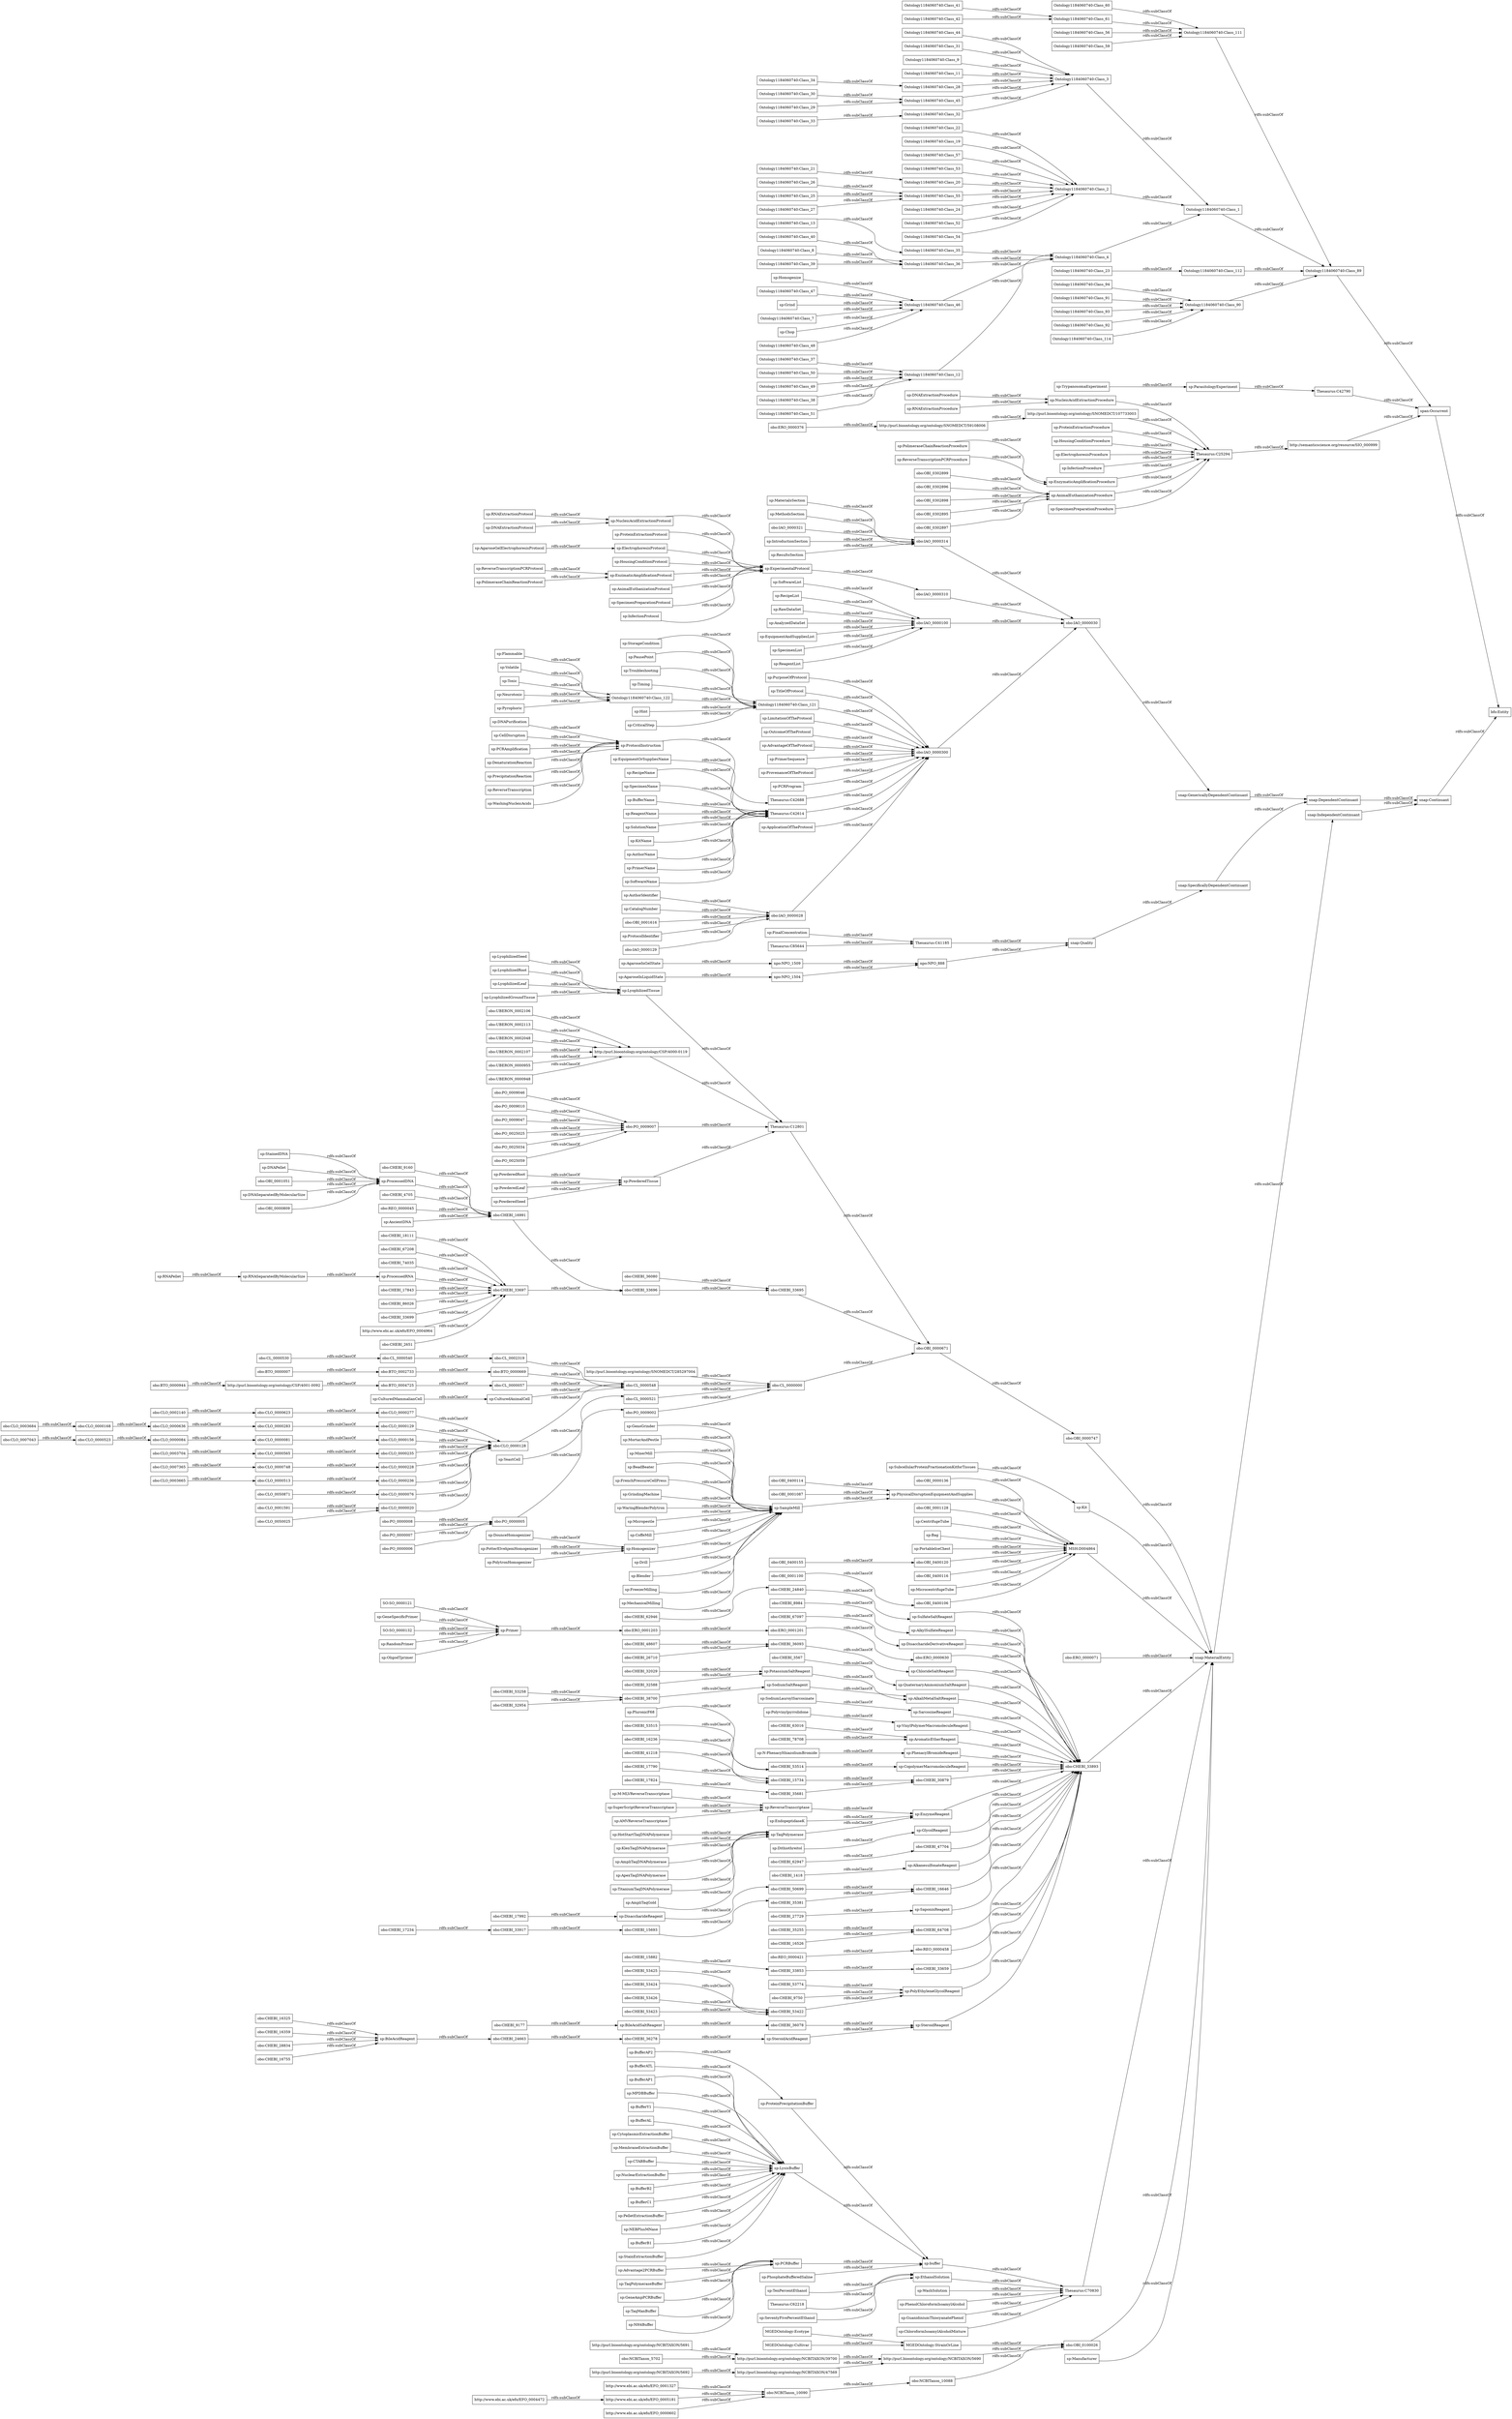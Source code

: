 digraph ar2dtool_diagram { 
rankdir=LR;
size="1000"
node [shape = rectangle, color="black"]; "sp:RecipeList" "obo:BTO_0000007" "Ontology1184060740:Class_30" "sp:PelletExtractionBuffer" "sp:TaqPolymerase" "obo:CHEBI_63016" "obo:CHEBI_32029" "Ontology1184060740:Class_19" "obo:CHEBI_15882" "obo:CHEBI_18111" "Ontology1184060740:Class_28" "sp:PrecipitationReaction" "Ontology1184060740:Class_40" "bfo:Entity" "npo:NPO_1504" "sp:NEBPlusMNase" "Ontology1184060740:Class_57" "sp:TaqPolymeraseBuffer" "sp:SubcellularProteinFractionationKitforTissues" "http://purl.bioontology.org/ontology/NCBITAXON/5692" "sp:MicrocentrifugeTube" "sp:EquipmentOrSuppliesName" "sp:ProteinExtractionProcedure" "obo:CHEBI_48607" "sp:HousingConditionProcedure" "sp:AuthorIdentifier" "sp:ApexTaqDNAPolymerase" "Ontology1184060740:Class_13" "sp:PluronicF68" "sp:GeneSpecificPrimer" "sp:PotassiumSaltReagent" "obo:BTO_0004725" "obo:UBERON_0002107" "Ontology1184060740:Class_8" "sp:AdvantageOfTheProtocol" "SO:SO_0000132" "sp:Polyvinylpyrrolidone" "Ontology1184060740:Class_27" "Thesaurus:C70830" "obo:CHEBI_53426" "sp:PrimerSequence" "sp:AlkylSulfateReagent" "obo:PO_0000008" "Ontology1184060740:Class_56" "sp:ProvenanceOfTheProtocol" "sp:PolimeraseChainReactionProtocol" "obo:CHEBI_16236" "sp:RNAExtractionProtocol" "sp:GeneAmpPCRBuffer" "sp:FreezerMilling" "obo:CHEBI_35255" "Ontology1184060740:Class_36" "sp:ProcessedDNA" "Ontology1184060740:Class_51" "obo:OBI_0302899" "sp:TaqManBuffer" "Ontology1184060740:Class_46" "sp:ProtocolInstruction" "obo:CHEBI_53423" "Ontology1184060740:Class_7" "sp:Troubleshooting" "sp:LysisBuffer" "obo:OBI_0001087" "sp:RawDataSet" "sp:AlkaliMetalSaltReagent" "obo:PO_0025059" "obo:PO_0009046" "obo:CHEBI_50699" "sp:TenPercentEthanol" "sp:TitaniumTaqDNAPolymerase" "sp:LyophilizedGroundTissue" "sp:YeastCell" "http://semanticscience.org/resource/SIO_000999" "obo:OBI_0000747" "sp:PCRProgram" "MGEDOntology:Cultivar" "sp:MechanicalMilling" "obo:OBI_0302896" "obo:ERO_0000376" "obo:CHEBI_16991" "obo:CL_0000521" "obo:CL_0002319" "obo:PO_0009002" "Ontology1184060740:Class_45" "obo:CHEBI_28834" "sp:BufferB1" "obo:OBI_0400155" "Thesaurus:C42688" "sp:CatalogNumber" "obo:CHEBI_33695" "sp:SarcosineReagent" "Thesaurus:C85644" "obo:CLO_0000168" "obo:CLO_0000084" "sp:AmpliTaqGold" "sp:PCRBuffer" "span:Occurrent" "npo:NPO_888" "Thesaurus:C62218" "obo:CL_0000000" "sp:VinylPolymerMacromoleculeReagent" "sp:ReverseTranscription" "sp:EthanolSolution" "sp:BileAcidSaltReagent" "obo:CHEBI_26710" "obo:CHEBI_53258" "obo:OBI_0400120" "Ontology1184060740:Class_59" "sp:DounceHomogenizer" "sp:M-MLVReverseTranscriptase" "sp:SampleMill" "obo:CLO_0000228" "sp:Volatile" "obo:OBI_0001051" "sp:PowderedSeed" "sp:SodiumLauroylSarcosinate" "sp:RandomPrimer" "obo:PO_0009010" "http://www.ebi.ac.uk/efo/EFO_0005181" "sp:SodiumSaltReagent" "sp:AromaticEtherReagent" "sp:GenoGrinder" "sp:ElectrophoresisProcedure" "Thesaurus:C42614" "Ontology1184060740:Class_94" "sp:PotterElvehjemHomogenizer" "obo:PO_0000005" "sp:RecipeName" "Ontology1184060740:Class_53" "obo:CHEBI_17992" "sp:Chop" "sp:PowderedRoot" "obo:OBI_0000136" "obo:ERO_0001203" "obo:CLO_0000236" "http://www.ebi.ac.uk/efo/EFO_0000602" "obo:CLO_0003704" "sp:AnalyzedDataSet" "snap:MaterialEntity" "obo:UBERON_0000955" "obo:IAO_0000300" "sp:MortarAndPestle" "sp:EquipmentAndSuppliesList" "obo:CHEBI_67208" "obo:CHEBI_67097" "Ontology1184060740:Class_48" "obo:CHEBI_4705" "obo:PO_0009007" "sp:Kit" "obo:CLO_0007365" "Ontology1184060740:Class_91" "obo:IAO_0000030" "sp:InfectionProcedure" "sp:PhenacylBromideReagent" "sp:HousingConditionProtocol" "obo:CLO_0000623" "obo:CLO_0002140" "Ontology1184060740:Class_1" "obo:OBI_0001616" "Ontology1184060740:Class_32" "sp:MixerMill" "sp:BileAcidReagent" "sp:StainExtractionBuffer" "obo:OBI_0400114" "sp:BeadBeater" "obo:BTO_0000669" "sp:BufferATL" "obo:CHEBI_16755" "sp:HotStartTaqDNAPolymerase" "Ontology1184060740:Class_42" "sp:BufferAP1" "sp:PolytronHomogenizer" "obo:CLO_0000081" "sp:MPDBBuffer" "sp:CopolymerMacromoleculeReagent" "obo:CLO_0000076" "sp:WashingNucleicAcids" "Ontology1184060740:Class_37" "obo:CLO_0000020" "sp:ParasitologyExperiment" "obo:CLO_0050871" "obo:CHEBI_30879" "sp:SuperScriptReverseTranscriptase" "obo:CHEBI_33697" "Ontology1184060740:Class_112" "sp:DisaccharideReagent" "sp:Timing" "sp:BufferY1" "obo:ERO_0001201" "sp:SpecimenName" "obo:CHEBI_17824" "obo:REO_0000045" "sp:EnzymeReagent" "obo:OBI_0400106" "sp:ReverseTranscriptase" "sp:ProtocolIdentifier" "obo:ERO_0000071" "sp:NH4Buffer" "obo:CHEBI_53515" "sp:EnzimaticAmplificationProtocol" "sp:BufferName" "sp:BufferAL" "obo:CLO_0000513" "Ontology1184060740:Class_12" "http://purl.bioontology.org/ontology/NCBITAXON/5691" "Ontology1184060740:Class_21" "sp:EndopeptidaseK" "obo:UBERON_0000948" "obo:CLO_0007043" "sp:FrenchPressureCellPress" "sp:GrindingMachine" "sp:PowderedTissue" "sp:IntroductionSection" "obo:CLO_0000523" "sp:Toxic" "sp:SpecimenList" "sp:Homogenize" "snap:Continuant" "obo:CLO_0000277" "obo:UBERON_0002106" "http://purl.bioontology.org/ontology/CSP/4001-0092" "sp:DNASeparatedByMolecularSize" "Ontology1184060740:Class_26" "sp:RNAPellet" "obo:CHEBI_27729" "sp:Neurotoxic" "obo:CHEBI_32954" "obo:PO_0000007" "MSH:D004864" "sp:GlycolReagent" "Ontology1184060740:Class_55" "Ontology1184060740:Class_4" "npo:NPO_1509" "Ontology1184060740:Class_35" "obo:NCBITaxon_5702" "sp:WashSolution" "obo:OBI_0302898" "obo:CHEBI_47704" "obo:CHEBI_36078" "sp:AlkanesulfonateReagent" "obo:CHEBI_74035" "sp:PhosphateBufferedSaline" "Ontology1184060740:Class_122" "http://www.ebi.ac.uk/efo/EFO_0001327" "Ontology1184060740:Class_61" "obo:CL_0000530" "sp:Pyrophoric" "obo:OBI_0000809" "sp:AgaroseInGelState" "obo:PO_0009047" "Ontology1184060740:Class_3" "sp:PhenolChloroformIsoamylAlcohol" "sp:CytoplasmicExtractionBuffer" "Ontology1184060740:Class_34" "sp:ProcessedRNA" "obo:CL_0000540" "sp:WaringBlenderPolytron" "obo:CLO_0001591" "sp:Hint" "obo:CHEBI_16646" "Ontology1184060740:Class_44" "http://www.ebi.ac.uk/efo/EFO_0004472" "obo:CHEBI_62947" "sp:ReagentName" "sp:ApplicationOfTheProtocol" "sp:MembraneExtractionBuffer" "sp:ReverseTranscriptionPCRProtocol" "obo:CHEBI_1418" "sp:SaponinReagent" "obo:CLO_0000129" "obo:CHEBI_33853" "sp:EnzymaticAmplificationProcedure" "Ontology1184060740:Class_24" "sp:ResultsSection" "obo:CHEBI_8984" "obo:CHEBI_9177" "sp:AnimalEuthanizationProtocol" "sp:SpecimenPreparationProtocol" "sp:N-PhenacylthiazoliumBromide" "sp:Micropestle" "sp:ReagentList" "obo:CHEBI_32588" "sp:MaterialsSection" "obo:IAO_0000100" "obo:CHEBI_64708" "snap:Quality" "obo:IAO_0000028" "http://purl.bioontology.org/ontology/SNOMEDCT/107733003" "Ontology1184060740:Class_50" "sp:DNAExtractionProcedure" "sp:ProteinPrecipitationBuffer" "obo:UBERON_0002113" "obo:OBI_0001128" "http://purl.bioontology.org/ontology/NCBITAXON/47569" "sp:CriticalStep" "Ontology1184060740:Class_23" "obo:CHEBI_53422" "sp:StainedDNA" "sp:CTABBuffer" "obo:IAO_0000129" "sp:PurposeOfProtocol" "obo:CHEBI_36278" "obo:CHEBI_41218" "sp:LyophilizedTissue" "Ontology1184060740:Class_52" "sp:BufferAP2" "sp:StorageCondition" "obo:REO_0000458" "obo:CHEBI_33659" "obo:REO_0000421" "sp:Dithiothreitol" "sp:SpecimenPreparationProcedure" "obo:CLO_0003684" "Ontology1184060740:Class_93" "sp:GuanidiniumThiocyanatePhenol" "obo:OBI_0302895" "obo:OBI_0001100" "obo:CHEBI_17790" "sp:CoffeMill" "sp:Homogenizer" "sp:SoftwareList" "obo:CLO_0000748" "obo:CHEBI_36080" "sp:PhysicalDisruptionEquipmentAndSupplies" "sp:RNASeparatedByMolecularSize" "sp:ExperimentalProtocol" "obo:CHEBI_17234" "sp:KlenTaqDNAPolymerase" "sp:AMVReverseTranscriptase" "Ontology1184060740:Class_49" "sp:AnimalEuthanizationProcedure" "obo:CHEBI_17843" "http://purl.bioontology.org/ontology/CSP/4000-0119" "Ontology1184060740:Class_92" "sp:AgaroseInLiquidState" "Ontology1184060740:Class_29" "sp:NuclearExtractionBuffer" "Ontology1184060740:Class_41" "sp:CentrifugeTube" "sp:PolyEthyleneGlycolReagent" "obo:CHEBI_24840" "Ontology1184060740:Class_114" "Ontology1184060740:Class_31" "obo:CLO_0000636" "sp:InfectionProtocol" "sp:RNAExtractionProcedure" "sp:PowderedLeaf" "obo:PO_0025025" "sp:NucleicAcidExtractionProtocol" "sp:AmpliTaqDNAPolymerase" "obo:NCBITaxon_10088" "obo:IAO_0000314" "obo:PO_0025034" "sp:SteroidAcidReagent" "sp:Bag" "sp:PortableIceChest" "sp:TrypanosomaExperiment" "obo:CHEBI_53425" "Ontology1184060740:Class_9" "sp:SolutionName" "obo:CHEBI_33696" "obo:CHEBI_33893" "sp:ChloroformIsoamylAlcoholMixture" "obo:CHEBI_36093" "obo:CL_0000057" "obo:UBERON_0002048" "obo:BTO_0002733" "sp:OligodTprimer" "sp:Flammable" "Ontology1184060740:Class_11" "obo:CHEBI_86026" "Ontology1184060740:Class_20" "Ontology1184060740:Class_47" "Thesaurus:C41185" "Ontology1184060740:Class_90" "obo:CHEBI_53424" "sp:MethodsSection" "sp:CulturedAnimalCell" "obo:CHEBI_38700" "sp:DNAExtractionProtocol" "MGEDOntology:StrainOrLine" "http://purl.bioontology.org/ontology/NCBITAXON/39700" "obo:CHEBI_16526" "sp:KitName" "sp:DNAPurification" "sp:buffer" "obo:CLO_0000565" "sp:CulturedMammalianCell" "sp:TitleOfProtocol" "sp:Grind" "obo:OBI_0302897" "obo:CHEBI_33699" "http://purl.bioontology.org/ontology/SNOMEDCT/285297004" "sp:BufferB2" "sp:LyophilizedSeed" "sp:BufferC1" "obo:CHEBI_16325" "sp:Drill" "obo:CHEBI_15734" "Ontology1184060740:Class_111" "sp:DNAPellet" "sp:AgaroseGelElectrophoresisProtocol" "snap:SpecificallyDependentContinuant" "Ontology1184060740:Class_121" "Ontology1184060740:Class_60" "sp:CellDisruption" "sp:LyophilizedRoot" "obo:CHEBI_53514" "sp:AncientDNA" "obo:CHEBI_53774" "obo:IAO_0000321" "http://purl.bioontology.org/ontology/NCBITAXON/5690" "Ontology1184060740:Class_2" "Ontology1184060740:Class_89" "obo:CHEBI_35681" "Ontology1184060740:Class_33" "snap:GenericallyDependentContinuant" "sp:SteroidReagent" "sp:Manufacturer" "Thesaurus:C25294" "sp:SulfateSaltReagent" "sp:DisaccharideDerivativeReagent" "sp:FinalConcentration" "obo:CHEBI_62946" "obo:CLO_0003665" "obo:CLO_0000156" "obo:CHEBI_35381" "obo:CHEBI_33917" "sp:NucleicAcidExtractionProcedure" "Ontology1184060740:Class_25" "obo:OBI_0100026" "obo:PO_0000006" "obo:CLO_0000283" "Ontology1184060740:Class_54" "obo:CL_0000548" "obo:OBI_0000671" "obo:CHEBI_78708" "obo:CLO_0000235" "sp:PausePoint" "http://purl.bioontology.org/ontology/SNOMEDCT/59108006" "obo:OBI_0400116" "obo:CHEBI_24663" "obo:CHEBI_3567" "http://www.ebi.ac.uk/efo/EFO_0004964" "Thesaurus:C12801" "sp:LimitationOfTheProtocol" "obo:IAO_0000310" "sp:LyophilizedLeaf" "obo:ERO_0000630" "Ontology1184060740:Class_22" "obo:CHEBI_9160" "sp:ChlorideSaltReagent" "obo:CHEBI_15693" "obo:CHEBI_2651" "Ontology1184060740:Class_39" "obo:CHEBI_9750" "sp:AuthorName" "sp:OutcomeOfTheProtocol" "MGEDOntology:Ecotype" "sp:ReverseTranscriptionPCRProcedure" "sp:ProteinExtractionProtocol" "sp:QuaternaryAmmoniumSaltReagent" "sp:PrimerName" "obo:CHEBI_16359" "sp:PCRAmplification" "sp:SoftwareName" "sp:Primer" "sp:Advantage2PCRBuffer" "sp:SeventyFivePercentEthanol" "snap:IndependentContinuant" "Thesaurus:C42790" "obo:NCBITaxon_10090" "obo:BTO_0000944" "obo:CLO_0000128" "snap:DependentContinuant" "sp:ElectrophoresisProtocol" "sp:PolimeraseChainReactionProcedure" "sp:DenaturationReaction" "sp:Blender" "Ontology1184060740:Class_38" "SO:SO_0000121" "obo:CLO_0050025" ; /*classes style*/
	"sp:DNAExtractionProtocol" -> "sp:NucleicAcidExtractionProtocol" [ label = "rdfs:subClassOf" ];
	"Ontology1184060740:Class_52" -> "Ontology1184060740:Class_2" [ label = "rdfs:subClassOf" ];
	"sp:AlkaliMetalSaltReagent" -> "obo:CHEBI_33893" [ label = "rdfs:subClassOf" ];
	"sp:TitaniumTaqDNAPolymerase" -> "sp:TaqPolymerase" [ label = "rdfs:subClassOf" ];
	"obo:NCBITaxon_10088" -> "obo:OBI_0100026" [ label = "rdfs:subClassOf" ];
	"obo:OBI_0302895" -> "sp:AnimalEuthanizationProcedure" [ label = "rdfs:subClassOf" ];
	"sp:AMVReverseTranscriptase" -> "sp:ReverseTranscriptase" [ label = "rdfs:subClassOf" ];
	"Ontology1184060740:Class_22" -> "Ontology1184060740:Class_2" [ label = "rdfs:subClassOf" ];
	"sp:FinalConcentration" -> "Thesaurus:C41185" [ label = "rdfs:subClassOf" ];
	"Ontology1184060740:Class_94" -> "Ontology1184060740:Class_90" [ label = "rdfs:subClassOf" ];
	"obo:CHEBI_53258" -> "obo:CHEBI_38700" [ label = "rdfs:subClassOf" ];
	"sp:KitName" -> "Thesaurus:C42614" [ label = "rdfs:subClassOf" ];
	"Ontology1184060740:Class_34" -> "Ontology1184060740:Class_28" [ label = "rdfs:subClassOf" ];
	"span:Occurrent" -> "bfo:Entity" [ label = "rdfs:subClassOf" ];
	"sp:TaqPolymeraseBuffer" -> "sp:PCRBuffer" [ label = "rdfs:subClassOf" ];
	"obo:PO_0025034" -> "obo:PO_0009007" [ label = "rdfs:subClassOf" ];
	"sp:LysisBuffer" -> "sp:buffer" [ label = "rdfs:subClassOf" ];
	"obo:CHEBI_27729" -> "sp:SaponinReagent" [ label = "rdfs:subClassOf" ];
	"obo:PO_0000007" -> "obo:PO_0000005" [ label = "rdfs:subClassOf" ];
	"sp:BufferB2" -> "sp:LysisBuffer" [ label = "rdfs:subClassOf" ];
	"sp:BeadBeater" -> "sp:SampleMill" [ label = "rdfs:subClassOf" ];
	"sp:PolytronHomogenizer" -> "sp:Homogenizer" [ label = "rdfs:subClassOf" ];
	"sp:AdvantageOfTheProtocol" -> "obo:IAO_0000300" [ label = "rdfs:subClassOf" ];
	"sp:Flammable" -> "Ontology1184060740:Class_122" [ label = "rdfs:subClassOf" ];
	"sp:MicrocentrifugeTube" -> "MSH:D004864" [ label = "rdfs:subClassOf" ];
	"obo:CHEBI_48607" -> "obo:CHEBI_36093" [ label = "rdfs:subClassOf" ];
	"sp:AuthorName" -> "Thesaurus:C42614" [ label = "rdfs:subClassOf" ];
	"obo:CHEBI_16359" -> "sp:BileAcidReagent" [ label = "rdfs:subClassOf" ];
	"obo:PO_0009047" -> "obo:PO_0009007" [ label = "rdfs:subClassOf" ];
	"obo:CHEBI_17234" -> "obo:CHEBI_33917" [ label = "rdfs:subClassOf" ];
	"Ontology1184060740:Class_46" -> "Ontology1184060740:Class_4" [ label = "rdfs:subClassOf" ];
	"sp:TrypanosomaExperiment" -> "sp:ParasitologyExperiment" [ label = "rdfs:subClassOf" ];
	"sp:RNAExtractionProcedure" -> "sp:NucleicAcidExtractionProcedure" [ label = "rdfs:subClassOf" ];
	"SO:SO_0000132" -> "sp:Primer" [ label = "rdfs:subClassOf" ];
	"obo:IAO_0000300" -> "obo:IAO_0000030" [ label = "rdfs:subClassOf" ];
	"sp:KlenTaqDNAPolymerase" -> "sp:TaqPolymerase" [ label = "rdfs:subClassOf" ];
	"sp:Micropestle" -> "sp:SampleMill" [ label = "rdfs:subClassOf" ];
	"sp:MortarAndPestle" -> "sp:SampleMill" [ label = "rdfs:subClassOf" ];
	"obo:CHEBI_33697" -> "obo:CHEBI_33696" [ label = "rdfs:subClassOf" ];
	"obo:CHEBI_53422" -> "sp:PolyEthyleneGlycolReagent" [ label = "rdfs:subClassOf" ];
	"obo:BTO_0002733" -> "obo:BTO_0000669" [ label = "rdfs:subClassOf" ];
	"sp:DNAPellet" -> "sp:ProcessedDNA" [ label = "rdfs:subClassOf" ];
	"Thesaurus:C25294" -> "http://semanticscience.org/resource/SIO_000999" [ label = "rdfs:subClassOf" ];
	"sp:TitleOfProtocol" -> "obo:IAO_0000300" [ label = "rdfs:subClassOf" ];
	"Thesaurus:C42614" -> "obo:IAO_0000300" [ label = "rdfs:subClassOf" ];
	"sp:RawDataSet" -> "obo:IAO_0000100" [ label = "rdfs:subClassOf" ];
	"obo:REO_0000045" -> "obo:CHEBI_16991" [ label = "rdfs:subClassOf" ];
	"obo:CL_0000548" -> "obo:CL_0000000" [ label = "rdfs:subClassOf" ];
	"sp:EnzymeReagent" -> "obo:CHEBI_33893" [ label = "rdfs:subClassOf" ];
	"Ontology1184060740:Class_28" -> "Ontology1184060740:Class_3" [ label = "rdfs:subClassOf" ];
	"obo:OBI_0000136" -> "MSH:D004864" [ label = "rdfs:subClassOf" ];
	"obo:CL_0000000" -> "obo:OBI_0000671" [ label = "rdfs:subClassOf" ];
	"sp:ReverseTranscriptionPCRProcedure" -> "sp:EnzymaticAmplificationProcedure" [ label = "rdfs:subClassOf" ];
	"obo:CLO_0000228" -> "obo:CLO_0000128" [ label = "rdfs:subClassOf" ];
	"sp:SodiumLauroylSarcosinate" -> "sp:SarcosineReagent" [ label = "rdfs:subClassOf" ];
	"http://purl.bioontology.org/ontology/NCBITAXON/5690" -> "obo:OBI_0100026" [ label = "rdfs:subClassOf" ];
	"sp:BileAcidSaltReagent" -> "obo:CHEBI_36078" [ label = "rdfs:subClassOf" ];
	"sp:AlkylSulfateReagent" -> "obo:CHEBI_33893" [ label = "rdfs:subClassOf" ];
	"sp:Bag" -> "MSH:D004864" [ label = "rdfs:subClassOf" ];
	"obo:NCBITaxon_5702" -> "http://purl.bioontology.org/ontology/NCBITAXON/39700" [ label = "rdfs:subClassOf" ];
	"sp:PowderedSeed" -> "sp:PowderedTissue" [ label = "rdfs:subClassOf" ];
	"sp:BufferY1" -> "sp:LysisBuffer" [ label = "rdfs:subClassOf" ];
	"sp:AromaticEtherReagent" -> "obo:CHEBI_33893" [ label = "rdfs:subClassOf" ];
	"sp:BufferAL" -> "sp:LysisBuffer" [ label = "rdfs:subClassOf" ];
	"obo:CHEBI_78708" -> "sp:AromaticEtherReagent" [ label = "rdfs:subClassOf" ];
	"sp:ProtocolInstruction" -> "Thesaurus:C42688" [ label = "rdfs:subClassOf" ];
	"obo:IAO_0000028" -> "obo:IAO_0000300" [ label = "rdfs:subClassOf" ];
	"sp:ResultsSection" -> "obo:IAO_0000314" [ label = "rdfs:subClassOf" ];
	"sp:OutcomeOfTheProtocol" -> "obo:IAO_0000300" [ label = "rdfs:subClassOf" ];
	"sp:Hint" -> "Ontology1184060740:Class_121" [ label = "rdfs:subClassOf" ];
	"sp:StainExtractionBuffer" -> "sp:LysisBuffer" [ label = "rdfs:subClassOf" ];
	"http://purl.bioontology.org/ontology/CSP/4001-0092" -> "obo:BTO_0004725" [ label = "rdfs:subClassOf" ];
	"Ontology1184060740:Class_41" -> "Ontology1184060740:Class_61" [ label = "rdfs:subClassOf" ];
	"obo:CHEBI_2651" -> "obo:CHEBI_33697" [ label = "rdfs:subClassOf" ];
	"snap:SpecificallyDependentContinuant" -> "snap:DependentContinuant" [ label = "rdfs:subClassOf" ];
	"sp:ExperimentalProtocol" -> "obo:IAO_0000310" [ label = "rdfs:subClassOf" ];
	"obo:CHEBI_3567" -> "sp:QuaternaryAmmoniumSaltReagent" [ label = "rdfs:subClassOf" ];
	"sp:TenPercentEthanol" -> "sp:EthanolSolution" [ label = "rdfs:subClassOf" ];
	"obo:CLO_0000156" -> "obo:CLO_0000128" [ label = "rdfs:subClassOf" ];
	"Ontology1184060740:Class_11" -> "Ontology1184060740:Class_3" [ label = "rdfs:subClassOf" ];
	"sp:InfectionProcedure" -> "Thesaurus:C25294" [ label = "rdfs:subClassOf" ];
	"sp:SpecimenList" -> "obo:IAO_0000100" [ label = "rdfs:subClassOf" ];
	"sp:EquipmentAndSuppliesList" -> "obo:IAO_0000100" [ label = "rdfs:subClassOf" ];
	"sp:GrindingMachine" -> "sp:SampleMill" [ label = "rdfs:subClassOf" ];
	"obo:BTO_0000007" -> "obo:BTO_0002733" [ label = "rdfs:subClassOf" ];
	"obo:CLO_0000283" -> "obo:CLO_0000129" [ label = "rdfs:subClassOf" ];
	"Ontology1184060740:Class_53" -> "Ontology1184060740:Class_2" [ label = "rdfs:subClassOf" ];
	"obo:CHEBI_28834" -> "sp:BileAcidReagent" [ label = "rdfs:subClassOf" ];
	"obo:CLO_0000168" -> "obo:CLO_0000636" [ label = "rdfs:subClassOf" ];
	"obo:CHEBI_17790" -> "obo:CHEBI_15734" [ label = "rdfs:subClassOf" ];
	"obo:OBI_0302896" -> "sp:AnimalEuthanizationProcedure" [ label = "rdfs:subClassOf" ];
	"Ontology1184060740:Class_23" -> "Ontology1184060740:Class_112" [ label = "rdfs:subClassOf" ];
	"obo:CHEBI_36078" -> "sp:SteroidReagent" [ label = "rdfs:subClassOf" ];
	"http://www.ebi.ac.uk/efo/EFO_0005181" -> "obo:NCBITaxon_10090" [ label = "rdfs:subClassOf" ];
	"http://www.ebi.ac.uk/efo/EFO_0004964" -> "obo:CHEBI_33697" [ label = "rdfs:subClassOf" ];
	"Ontology1184060740:Class_1" -> "Ontology1184060740:Class_89" [ label = "rdfs:subClassOf" ];
	"obo:ERO_0001201" -> "obo:ERO_0000630" [ label = "rdfs:subClassOf" ];
	"obo:NCBITaxon_10090" -> "obo:NCBITaxon_10088" [ label = "rdfs:subClassOf" ];
	"obo:CHEBI_35681" -> "obo:CHEBI_30879" [ label = "rdfs:subClassOf" ];
	"sp:EnzymaticAmplificationProcedure" -> "Thesaurus:C25294" [ label = "rdfs:subClassOf" ];
	"obo:CLO_0000084" -> "obo:CLO_0000081" [ label = "rdfs:subClassOf" ];
	"sp:Advantage2PCRBuffer" -> "sp:PCRBuffer" [ label = "rdfs:subClassOf" ];
	"snap:DependentContinuant" -> "snap:Continuant" [ label = "rdfs:subClassOf" ];
	"obo:CHEBI_32588" -> "sp:PotassiumSaltReagent" [ label = "rdfs:subClassOf" ];
	"http://purl.bioontology.org/ontology/NCBITAXON/39700" -> "http://purl.bioontology.org/ontology/NCBITAXON/5690" [ label = "rdfs:subClassOf" ];
	"sp:RandomPrimer" -> "sp:Primer" [ label = "rdfs:subClassOf" ];
	"obo:CLO_0003665" -> "obo:CLO_0000513" [ label = "rdfs:subClassOf" ];
	"Ontology1184060740:Class_35" -> "Ontology1184060740:Class_4" [ label = "rdfs:subClassOf" ];
	"SO:SO_0000121" -> "sp:Primer" [ label = "rdfs:subClassOf" ];
	"sp:SubcellularProteinFractionationKitforTissues" -> "sp:Kit" [ label = "rdfs:subClassOf" ];
	"obo:CLO_0000235" -> "obo:CLO_0000128" [ label = "rdfs:subClassOf" ];
	"obo:PO_0000008" -> "obo:PO_0000005" [ label = "rdfs:subClassOf" ];
	"Thesaurus:C41185" -> "snap:Quality" [ label = "rdfs:subClassOf" ];
	"MGEDOntology:Ecotype" -> "MGEDOntology:StrainOrLine" [ label = "rdfs:subClassOf" ];
	"sp:M-MLVReverseTranscriptase" -> "sp:ReverseTranscriptase" [ label = "rdfs:subClassOf" ];
	"npo:NPO_888" -> "snap:Quality" [ label = "rdfs:subClassOf" ];
	"obo:CLO_0000277" -> "obo:CLO_0000128" [ label = "rdfs:subClassOf" ];
	"Thesaurus:C42790" -> "span:Occurrent" [ label = "rdfs:subClassOf" ];
	"Ontology1184060740:Class_47" -> "Ontology1184060740:Class_46" [ label = "rdfs:subClassOf" ];
	"sp:AgaroseGelElectrophoresisProtocol" -> "sp:ElectrophoresisProtocol" [ label = "rdfs:subClassOf" ];
	"sp:GeneAmpPCRBuffer" -> "sp:PCRBuffer" [ label = "rdfs:subClassOf" ];
	"obo:CLO_0000513" -> "obo:CLO_0000236" [ label = "rdfs:subClassOf" ];
	"obo:UBERON_0000948" -> "http://purl.bioontology.org/ontology/CSP/4000-0119" [ label = "rdfs:subClassOf" ];
	"obo:CHEBI_64708" -> "obo:CHEBI_33893" [ label = "rdfs:subClassOf" ];
	"sp:PolimeraseChainReactionProtocol" -> "sp:EnzimaticAmplificationProtocol" [ label = "rdfs:subClassOf" ];
	"sp:SarcosineReagent" -> "obo:CHEBI_33893" [ label = "rdfs:subClassOf" ];
	"sp:SoftwareName" -> "Thesaurus:C42614" [ label = "rdfs:subClassOf" ];
	"sp:VinylPolymerMacromoleculeReagent" -> "obo:CHEBI_33893" [ label = "rdfs:subClassOf" ];
	"obo:CLO_0001591" -> "obo:CLO_0000020" [ label = "rdfs:subClassOf" ];
	"sp:CytoplasmicExtractionBuffer" -> "sp:LysisBuffer" [ label = "rdfs:subClassOf" ];
	"obo:CHEBI_47704" -> "obo:CHEBI_33893" [ label = "rdfs:subClassOf" ];
	"Ontology1184060740:Class_89" -> "span:Occurrent" [ label = "rdfs:subClassOf" ];
	"obo:CHEBI_9750" -> "sp:PolyEthyleneGlycolReagent" [ label = "rdfs:subClassOf" ];
	"sp:Toxic" -> "Ontology1184060740:Class_122" [ label = "rdfs:subClassOf" ];
	"obo:CHEBI_53423" -> "obo:CHEBI_53422" [ label = "rdfs:subClassOf" ];
	"obo:UBERON_0002106" -> "http://purl.bioontology.org/ontology/CSP/4000-0119" [ label = "rdfs:subClassOf" ];
	"sp:SeventyFivePercentEthanol" -> "sp:EthanolSolution" [ label = "rdfs:subClassOf" ];
	"Ontology1184060740:Class_59" -> "Ontology1184060740:Class_111" [ label = "rdfs:subClassOf" ];
	"sp:Drill" -> "sp:SampleMill" [ label = "rdfs:subClassOf" ];
	"Ontology1184060740:Class_114" -> "Ontology1184060740:Class_90" [ label = "rdfs:subClassOf" ];
	"sp:NEBPlusMNase" -> "sp:LysisBuffer" [ label = "rdfs:subClassOf" ];
	"obo:CLO_0002140" -> "obo:CLO_0000623" [ label = "rdfs:subClassOf" ];
	"sp:QuaternaryAmmoniumSaltReagent" -> "obo:CHEBI_33893" [ label = "rdfs:subClassOf" ];
	"obo:PO_0025059" -> "obo:PO_0009007" [ label = "rdfs:subClassOf" ];
	"obo:CHEBI_74035" -> "obo:CHEBI_33697" [ label = "rdfs:subClassOf" ];
	"obo:OBI_0400116" -> "MSH:D004864" [ label = "rdfs:subClassOf" ];
	"Ontology1184060740:Class_29" -> "Ontology1184060740:Class_45" [ label = "rdfs:subClassOf" ];
	"http://semanticscience.org/resource/SIO_000999" -> "span:Occurrent" [ label = "rdfs:subClassOf" ];
	"Ontology1184060740:Class_90" -> "Ontology1184060740:Class_89" [ label = "rdfs:subClassOf" ];
	"sp:TaqPolymerase" -> "sp:EnzymeReagent" [ label = "rdfs:subClassOf" ];
	"http://purl.bioontology.org/ontology/NCBITAXON/5691" -> "http://purl.bioontology.org/ontology/NCBITAXON/39700" [ label = "rdfs:subClassOf" ];
	"Ontology1184060740:Class_7" -> "Ontology1184060740:Class_46" [ label = "rdfs:subClassOf" ];
	"obo:CHEBI_86026" -> "obo:CHEBI_33697" [ label = "rdfs:subClassOf" ];
	"sp:PhosphateBufferedSaline" -> "sp:buffer" [ label = "rdfs:subClassOf" ];
	"sp:MPDBBuffer" -> "sp:LysisBuffer" [ label = "rdfs:subClassOf" ];
	"Ontology1184060740:Class_60" -> "Ontology1184060740:Class_111" [ label = "rdfs:subClassOf" ];
	"sp:DNASeparatedByMolecularSize" -> "sp:ProcessedDNA" [ label = "rdfs:subClassOf" ];
	"obo:CHEBI_15734" -> "obo:CHEBI_30879" [ label = "rdfs:subClassOf" ];
	"sp:YeastCell" -> "obo:CL_0000521" [ label = "rdfs:subClassOf" ];
	"Ontology1184060740:Class_30" -> "Ontology1184060740:Class_45" [ label = "rdfs:subClassOf" ];
	"sp:BufferAP1" -> "sp:LysisBuffer" [ label = "rdfs:subClassOf" ];
	"sp:EndopeptidaseK" -> "sp:EnzymeReagent" [ label = "rdfs:subClassOf" ];
	"sp:StainedDNA" -> "sp:ProcessedDNA" [ label = "rdfs:subClassOf" ];
	"sp:ElectrophoresisProcedure" -> "Thesaurus:C25294" [ label = "rdfs:subClassOf" ];
	"obo:CHEBI_8984" -> "sp:AlkylSulfateReagent" [ label = "rdfs:subClassOf" ];
	"sp:PausePoint" -> "Ontology1184060740:Class_121" [ label = "rdfs:subClassOf" ];
	"sp:DisaccharideDerivativeReagent" -> "obo:CHEBI_33893" [ label = "rdfs:subClassOf" ];
	"Ontology1184060740:Class_42" -> "Ontology1184060740:Class_61" [ label = "rdfs:subClassOf" ];
	"obo:REO_0000421" -> "obo:REO_0000458" [ label = "rdfs:subClassOf" ];
	"obo:CHEBI_16325" -> "sp:BileAcidReagent" [ label = "rdfs:subClassOf" ];
	"sp:ApexTaqDNAPolymerase" -> "sp:TaqPolymerase" [ label = "rdfs:subClassOf" ];
	"obo:IAO_0000030" -> "snap:GenericallyDependentContinuant" [ label = "rdfs:subClassOf" ];
	"Ontology1184060740:Class_12" -> "Ontology1184060740:Class_4" [ label = "rdfs:subClassOf" ];
	"obo:CHEBI_36278" -> "sp:SteroidAcidReagent" [ label = "rdfs:subClassOf" ];
	"sp:CentrifugeTube" -> "MSH:D004864" [ label = "rdfs:subClassOf" ];
	"sp:PhenacylBromideReagent" -> "obo:CHEBI_33893" [ label = "rdfs:subClassOf" ];
	"obo:CLO_0007043" -> "obo:CLO_0000523" [ label = "rdfs:subClassOf" ];
	"sp:SteroidAcidReagent" -> "sp:SteroidReagent" [ label = "rdfs:subClassOf" ];
	"sp:PolimeraseChainReactionProcedure" -> "sp:EnzymaticAmplificationProcedure" [ label = "rdfs:subClassOf" ];
	"sp:LyophilizedTissue" -> "Thesaurus:C12801" [ label = "rdfs:subClassOf" ];
	"sp:SpecimenPreparationProtocol" -> "sp:ExperimentalProtocol" [ label = "rdfs:subClassOf" ];
	"obo:CLO_0003684" -> "obo:CLO_0000168" [ label = "rdfs:subClassOf" ];
	"sp:DounceHomogenizer" -> "sp:Homogenizer" [ label = "rdfs:subClassOf" ];
	"Ontology1184060740:Class_54" -> "Ontology1184060740:Class_2" [ label = "rdfs:subClassOf" ];
	"obo:CHEBI_53514" -> "sp:CopolymerMacromoleculeReagent" [ label = "rdfs:subClassOf" ];
	"MSH:D004864" -> "snap:MaterialEntity" [ label = "rdfs:subClassOf" ];
	"sp:PowderedRoot" -> "sp:PowderedTissue" [ label = "rdfs:subClassOf" ];
	"obo:UBERON_0000955" -> "http://purl.bioontology.org/ontology/CSP/4000-0119" [ label = "rdfs:subClassOf" ];
	"obo:OBI_0302897" -> "sp:AnimalEuthanizationProcedure" [ label = "rdfs:subClassOf" ];
	"Ontology1184060740:Class_24" -> "Ontology1184060740:Class_2" [ label = "rdfs:subClassOf" ];
	"Ontology1184060740:Class_2" -> "Ontology1184060740:Class_1" [ label = "rdfs:subClassOf" ];
	"sp:RNAPellet" -> "sp:RNASeparatedByMolecularSize" [ label = "rdfs:subClassOf" ];
	"obo:UBERON_0002113" -> "http://purl.bioontology.org/ontology/CSP/4000-0119" [ label = "rdfs:subClassOf" ];
	"obo:CHEBI_36080" -> "obo:CHEBI_33695" [ label = "rdfs:subClassOf" ];
	"sp:HotStartTaqDNAPolymerase" -> "sp:TaqPolymerase" [ label = "rdfs:subClassOf" ];
	"obo:OBI_0000747" -> "snap:MaterialEntity" [ label = "rdfs:subClassOf" ];
	"Ontology1184060740:Class_36" -> "Ontology1184060740:Class_4" [ label = "rdfs:subClassOf" ];
	"sp:GeneSpecificPrimer" -> "sp:Primer" [ label = "rdfs:subClassOf" ];
	"Ontology1184060740:Class_121" -> "obo:IAO_0000300" [ label = "rdfs:subClassOf" ];
	"obo:CLO_0000236" -> "obo:CLO_0000128" [ label = "rdfs:subClassOf" ];
	"sp:RecipeList" -> "obo:IAO_0000100" [ label = "rdfs:subClassOf" ];
	"obo:PO_0009007" -> "Thesaurus:C12801" [ label = "rdfs:subClassOf" ];
	"sp:LyophilizedLeaf" -> "sp:LyophilizedTissue" [ label = "rdfs:subClassOf" ];
	"sp:EthanolSolution" -> "Thesaurus:C70830" [ label = "rdfs:subClassOf" ];
	"sp:Chop" -> "Ontology1184060740:Class_46" [ label = "rdfs:subClassOf" ];
	"sp:NucleicAcidExtractionProcedure" -> "Thesaurus:C25294" [ label = "rdfs:subClassOf" ];
	"sp:Troubleshooting" -> "Ontology1184060740:Class_121" [ label = "rdfs:subClassOf" ];
	"sp:Blender" -> "sp:SampleMill" [ label = "rdfs:subClassOf" ];
	"sp:ProcessedDNA" -> "obo:CHEBI_16991" [ label = "rdfs:subClassOf" ];
	"sp:LyophilizedSeed" -> "sp:LyophilizedTissue" [ label = "rdfs:subClassOf" ];
	"obo:CHEBI_9177" -> "sp:BileAcidSaltReagent" [ label = "rdfs:subClassOf" ];
	"sp:PolyEthyleneGlycolReagent" -> "obo:CHEBI_33893" [ label = "rdfs:subClassOf" ];
	"obo:BTO_0004725" -> "obo:CL_0000057" [ label = "rdfs:subClassOf" ];
	"Ontology1184060740:Class_48" -> "Ontology1184060740:Class_46" [ label = "rdfs:subClassOf" ];
	"obo:CHEBI_18111" -> "obo:CHEBI_33697" [ label = "rdfs:subClassOf" ];
	"sp:GenoGrinder" -> "sp:SampleMill" [ label = "rdfs:subClassOf" ];
	"sp:AgaroseInLiquidState" -> "npo:NPO_1504" [ label = "rdfs:subClassOf" ];
	"sp:NucleicAcidExtractionProtocol" -> "sp:ExperimentalProtocol" [ label = "rdfs:subClassOf" ];
	"sp:AgaroseInGelState" -> "npo:NPO_1509" [ label = "rdfs:subClassOf" ];
	"sp:N-PhenacylthiazoliumBromide" -> "sp:PhenacylBromideReagent" [ label = "rdfs:subClassOf" ];
	"sp:PhysicalDisruptionEquipmentAndSupplies" -> "MSH:D004864" [ label = "rdfs:subClassOf" ];
	"sp:Polyvinylpyrrolidone" -> "sp:VinylPolymerMacromoleculeReagent" [ label = "rdfs:subClassOf" ];
	"obo:CLO_0050025" -> "obo:CLO_0000020" [ label = "rdfs:subClassOf" ];
	"obo:CHEBI_33699" -> "obo:CHEBI_33697" [ label = "rdfs:subClassOf" ];
	"obo:BTO_0000944" -> "http://purl.bioontology.org/ontology/CSP/4001-0092" [ label = "rdfs:subClassOf" ];
	"obo:CHEBI_53424" -> "obo:CHEBI_53422" [ label = "rdfs:subClassOf" ];
	"obo:UBERON_0002107" -> "http://purl.bioontology.org/ontology/CSP/4000-0119" [ label = "rdfs:subClassOf" ];
	"sp:ProvenanceOfTheProtocol" -> "obo:IAO_0000300" [ label = "rdfs:subClassOf" ];
	"sp:Grind" -> "Ontology1184060740:Class_46" [ label = "rdfs:subClassOf" ];
	"sp:PCRBuffer" -> "sp:buffer" [ label = "rdfs:subClassOf" ];
	"sp:RNAExtractionProtocol" -> "sp:NucleicAcidExtractionProtocol" [ label = "rdfs:subClassOf" ];
	"obo:CHEBI_63016" -> "sp:AromaticEtherReagent" [ label = "rdfs:subClassOf" ];
	"sp:LimitationOfTheProtocol" -> "obo:IAO_0000300" [ label = "rdfs:subClassOf" ];
	"Ontology1184060740:Class_91" -> "Ontology1184060740:Class_90" [ label = "rdfs:subClassOf" ];
	"obo:OBI_0001616" -> "obo:IAO_0000028" [ label = "rdfs:subClassOf" ];
	"sp:ProcessedRNA" -> "obo:CHEBI_33697" [ label = "rdfs:subClassOf" ];
	"obo:IAO_0000314" -> "obo:IAO_0000030" [ label = "rdfs:subClassOf" ];
	"Thesaurus:C42688" -> "obo:IAO_0000300" [ label = "rdfs:subClassOf" ];
	"Ontology1184060740:Class_8" -> "Ontology1184060740:Class_36" [ label = "rdfs:subClassOf" ];
	"http://purl.bioontology.org/ontology/NCBITAXON/5692" -> "http://purl.bioontology.org/ontology/NCBITAXON/47569" [ label = "rdfs:subClassOf" ];
	"obo:CHEBI_67097" -> "sp:DisaccharideDerivativeReagent" [ label = "rdfs:subClassOf" ];
	"Ontology1184060740:Class_61" -> "Ontology1184060740:Class_111" [ label = "rdfs:subClassOf" ];
	"sp:SpecimenName" -> "Thesaurus:C42614" [ label = "rdfs:subClassOf" ];
	"obo:CHEBI_9160" -> "obo:CHEBI_16991" [ label = "rdfs:subClassOf" ];
	"obo:CHEBI_35381" -> "obo:CHEBI_16646" [ label = "rdfs:subClassOf" ];
	"obo:ERO_0000630" -> "obo:CHEBI_33893" [ label = "rdfs:subClassOf" ];
	"Ontology1184060740:Class_31" -> "Ontology1184060740:Class_3" [ label = "rdfs:subClassOf" ];
	"sp:BufferAP2" -> "sp:ProteinPrecipitationBuffer" [ label = "rdfs:subClassOf" ];
	"sp:TaqManBuffer" -> "sp:PCRBuffer" [ label = "rdfs:subClassOf" ];
	"obo:CL_0000521" -> "obo:CL_0000000" [ label = "rdfs:subClassOf" ];
	"obo:PO_0009002" -> "obo:CL_0000000" [ label = "rdfs:subClassOf" ];
	"obo:CLO_0000623" -> "obo:CLO_0000277" [ label = "rdfs:subClassOf" ];
	"sp:AnimalEuthanizationProcedure" -> "Thesaurus:C25294" [ label = "rdfs:subClassOf" ];
	"obo:CHEBI_53774" -> "sp:PolyEthyleneGlycolReagent" [ label = "rdfs:subClassOf" ];
	"obo:CLO_0000020" -> "obo:CLO_0000128" [ label = "rdfs:subClassOf" ];
	"obo:CHEBI_33917" -> "obo:CHEBI_15693" [ label = "rdfs:subClassOf" ];
	"obo:CHEBI_33893" -> "snap:MaterialEntity" [ label = "rdfs:subClassOf" ];
	"obo:ERO_0000376" -> "http://purl.bioontology.org/ontology/SNOMEDCT/59108006" [ label = "rdfs:subClassOf" ];
	"sp:GuanidiniumThiocyanatePhenol" -> "Thesaurus:C70830" [ label = "rdfs:subClassOf" ];
	"Thesaurus:C70830" -> "snap:MaterialEntity" [ label = "rdfs:subClassOf" ];
	"sp:MechanicalMilling" -> "sp:SampleMill" [ label = "rdfs:subClassOf" ];
	"obo:CHEBI_15693" -> "obo:CHEBI_35381" [ label = "rdfs:subClassOf" ];
	"sp:SodiumSaltReagent" -> "sp:AlkaliMetalSaltReagent" [ label = "rdfs:subClassOf" ];
	"Ontology1184060740:Class_13" -> "Ontology1184060740:Class_35" [ label = "rdfs:subClassOf" ];
	"sp:InfectionProtocol" -> "sp:ExperimentalProtocol" [ label = "rdfs:subClassOf" ];
	"sp:BufferC1" -> "sp:LysisBuffer" [ label = "rdfs:subClassOf" ];
	"obo:CLO_0000128" -> "obo:CL_0000548" [ label = "rdfs:subClassOf" ];
	"obo:CHEBI_32029" -> "sp:PotassiumSaltReagent" [ label = "rdfs:subClassOf" ];
	"sp:PCRProgram" -> "obo:IAO_0000300" [ label = "rdfs:subClassOf" ];
	"sp:ChlorideSaltReagent" -> "obo:CHEBI_33893" [ label = "rdfs:subClassOf" ];
	"Ontology1184060740:Class_55" -> "Ontology1184060740:Class_2" [ label = "rdfs:subClassOf" ];
	"obo:CHEBI_53515" -> "obo:CHEBI_53514" [ label = "rdfs:subClassOf" ];
	"sp:PortableIceChest" -> "MSH:D004864" [ label = "rdfs:subClassOf" ];
	"obo:OBI_0302898" -> "sp:AnimalEuthanizationProcedure" [ label = "rdfs:subClassOf" ];
	"sp:PCRAmplification" -> "sp:ProtocolInstruction" [ label = "rdfs:subClassOf" ];
	"Ontology1184060740:Class_25" -> "Ontology1184060740:Class_55" [ label = "rdfs:subClassOf" ];
	"sp:HousingConditionProtocol" -> "sp:ExperimentalProtocol" [ label = "rdfs:subClassOf" ];
	"obo:CLO_0000748" -> "obo:CLO_0000228" [ label = "rdfs:subClassOf" ];
	"obo:PO_0025025" -> "obo:PO_0009007" [ label = "rdfs:subClassOf" ];
	"Ontology1184060740:Class_3" -> "Ontology1184060740:Class_1" [ label = "rdfs:subClassOf" ];
	"obo:ERO_0001203" -> "obo:ERO_0001201" [ label = "rdfs:subClassOf" ];
	"sp:AlkanesulfonateReagent" -> "obo:CHEBI_33893" [ label = "rdfs:subClassOf" ];
	"sp:ReverseTranscription" -> "sp:ProtocolInstruction" [ label = "rdfs:subClassOf" ];
	"obo:CHEBI_24663" -> "obo:CHEBI_36278" [ label = "rdfs:subClassOf" ];
	"obo:CHEBI_16646" -> "obo:CHEBI_33893" [ label = "rdfs:subClassOf" ];
	"sp:SaponinReagent" -> "obo:CHEBI_33893" [ label = "rdfs:subClassOf" ];
	"sp:ProteinExtractionProcedure" -> "Thesaurus:C25294" [ label = "rdfs:subClassOf" ];
	"sp:ElectrophoresisProtocol" -> "sp:ExperimentalProtocol" [ label = "rdfs:subClassOf" ];
	"snap:MaterialEntity" -> "snap:IndependentContinuant" [ label = "rdfs:subClassOf" ];
	"sp:Pyrophoric" -> "Ontology1184060740:Class_122" [ label = "rdfs:subClassOf" ];
	"Ontology1184060740:Class_37" -> "Ontology1184060740:Class_12" [ label = "rdfs:subClassOf" ];
	"sp:BufferName" -> "Thesaurus:C42614" [ label = "rdfs:subClassOf" ];
	"obo:IAO_0000321" -> "obo:IAO_0000314" [ label = "rdfs:subClassOf" ];
	"Ontology1184060740:Class_122" -> "Ontology1184060740:Class_121" [ label = "rdfs:subClassOf" ];
	"sp:CulturedAnimalCell" -> "obo:CL_0000548" [ label = "rdfs:subClassOf" ];
	"sp:MixerMill" -> "sp:SampleMill" [ label = "rdfs:subClassOf" ];
	"http://www.ebi.ac.uk/efo/EFO_0000602" -> "obo:NCBITaxon_10090" [ label = "rdfs:subClassOf" ];
	"sp:NH4Buffer" -> "sp:PCRBuffer" [ label = "rdfs:subClassOf" ];
	"sp:DenaturationReaction" -> "sp:ProtocolInstruction" [ label = "rdfs:subClassOf" ];
	"sp:EnzimaticAmplificationProtocol" -> "sp:ExperimentalProtocol" [ label = "rdfs:subClassOf" ];
	"sp:CulturedMammalianCell" -> "sp:CulturedAnimalCell" [ label = "rdfs:subClassOf" ];
	"obo:CHEBI_36093" -> "sp:ChlorideSaltReagent" [ label = "rdfs:subClassOf" ];
	"obo:REO_0000458" -> "obo:CHEBI_33893" [ label = "rdfs:subClassOf" ];
	"obo:CHEBI_16236" -> "obo:CHEBI_15734" [ label = "rdfs:subClassOf" ];
	"Ontology1184060740:Class_49" -> "Ontology1184060740:Class_12" [ label = "rdfs:subClassOf" ];
	"sp:LyophilizedGroundTissue" -> "sp:LyophilizedTissue" [ label = "rdfs:subClassOf" ];
	"sp:PhenolChloroformIsoamylAlcohol" -> "Thesaurus:C70830" [ label = "rdfs:subClassOf" ];
	"http://www.ebi.ac.uk/efo/EFO_0004472" -> "http://www.ebi.ac.uk/efo/EFO_0005181" [ label = "rdfs:subClassOf" ];
	"obo:OBI_0400106" -> "MSH:D004864" [ label = "rdfs:subClassOf" ];
	"Ontology1184060740:Class_19" -> "Ontology1184060740:Class_2" [ label = "rdfs:subClassOf" ];
	"obo:OBI_0001128" -> "MSH:D004864" [ label = "rdfs:subClassOf" ];
	"http://purl.bioontology.org/ontology/CSP/4000-0119" -> "Thesaurus:C12801" [ label = "rdfs:subClassOf" ];
	"obo:CLO_0003704" -> "obo:CLO_0000565" [ label = "rdfs:subClassOf" ];
	"http://purl.bioontology.org/ontology/SNOMEDCT/107733003" -> "Thesaurus:C25294" [ label = "rdfs:subClassOf" ];
	"obo:CHEBI_16755" -> "sp:BileAcidReagent" [ label = "rdfs:subClassOf" ];
	"obo:CLO_0050871" -> "obo:CLO_0000076" [ label = "rdfs:subClassOf" ];
	"Ontology1184060740:Class_50" -> "Ontology1184060740:Class_12" [ label = "rdfs:subClassOf" ];
	"obo:CHEBI_53425" -> "obo:CHEBI_53422" [ label = "rdfs:subClassOf" ];
	"obo:CL_0000540" -> "obo:CL_0002319" [ label = "rdfs:subClassOf" ];
	"Ontology1184060740:Class_20" -> "Ontology1184060740:Class_2" [ label = "rdfs:subClassOf" ];
	"sp:HousingConditionProcedure" -> "Thesaurus:C25294" [ label = "rdfs:subClassOf" ];
	"sp:WashingNucleicAcids" -> "sp:ProtocolInstruction" [ label = "rdfs:subClassOf" ];
	"obo:CHEBI_35255" -> "obo:CHEBI_64708" [ label = "rdfs:subClassOf" ];
	"Ontology1184060740:Class_92" -> "Ontology1184060740:Class_90" [ label = "rdfs:subClassOf" ];
	"Ontology1184060740:Class_9" -> "Ontology1184060740:Class_3" [ label = "rdfs:subClassOf" ];
	"sp:PelletExtractionBuffer" -> "sp:LysisBuffer" [ label = "rdfs:subClassOf" ];
	"obo:CLO_0000081" -> "obo:CLO_0000156" [ label = "rdfs:subClassOf" ];
	"sp:ApplicationOfTheProtocol" -> "obo:IAO_0000300" [ label = "rdfs:subClassOf" ];
	"Ontology1184060740:Class_32" -> "Ontology1184060740:Class_3" [ label = "rdfs:subClassOf" ];
	"obo:CHEBI_16526" -> "obo:CHEBI_64708" [ label = "rdfs:subClassOf" ];
	"sp:ReagentList" -> "obo:IAO_0000100" [ label = "rdfs:subClassOf" ];
	"sp:Manufacturer" -> "snap:MaterialEntity" [ label = "rdfs:subClassOf" ];
	"sp:PowderedTissue" -> "Thesaurus:C12801" [ label = "rdfs:subClassOf" ];
	"obo:PO_0000005" -> "obo:PO_0009002" [ label = "rdfs:subClassOf" ];
	"sp:Neurotoxic" -> "Ontology1184060740:Class_122" [ label = "rdfs:subClassOf" ];
	"obo:OBI_0000809" -> "sp:ProcessedDNA" [ label = "rdfs:subClassOf" ];
	"sp:Timing" -> "Ontology1184060740:Class_121" [ label = "rdfs:subClassOf" ];
	"sp:DisaccharideReagent" -> "obo:CHEBI_50699" [ label = "rdfs:subClassOf" ];
	"sp:SulfateSaltReagent" -> "obo:CHEBI_33893" [ label = "rdfs:subClassOf" ];
	"sp:ProteinExtractionProtocol" -> "sp:ExperimentalProtocol" [ label = "rdfs:subClassOf" ];
	"Ontology1184060740:Class_44" -> "Ontology1184060740:Class_3" [ label = "rdfs:subClassOf" ];
	"obo:CHEBI_17992" -> "sp:DisaccharideReagent" [ label = "rdfs:subClassOf" ];
	"obo:CHEBI_16991" -> "obo:CHEBI_33696" [ label = "rdfs:subClassOf" ];
	"snap:IndependentContinuant" -> "snap:Continuant" [ label = "rdfs:subClassOf" ];
	"obo:CL_0000057" -> "obo:CL_0000548" [ label = "rdfs:subClassOf" ];
	"obo:CLO_0000636" -> "obo:CLO_0000283" [ label = "rdfs:subClassOf" ];
	"snap:GenericallyDependentContinuant" -> "snap:DependentContinuant" [ label = "rdfs:subClassOf" ];
	"obo:CHEBI_50699" -> "obo:CHEBI_16646" [ label = "rdfs:subClassOf" ];
	"Thesaurus:C12801" -> "obo:OBI_0000671" [ label = "rdfs:subClassOf" ];
	"sp:MembraneExtractionBuffer" -> "sp:LysisBuffer" [ label = "rdfs:subClassOf" ];
	"sp:RNASeparatedByMolecularSize" -> "sp:ProcessedRNA" [ label = "rdfs:subClassOf" ];
	"Thesaurus:C85644" -> "Thesaurus:C41185" [ label = "rdfs:subClassOf" ];
	"obo:CLO_0000129" -> "obo:CLO_0000128" [ label = "rdfs:subClassOf" ];
	"obo:UBERON_0002048" -> "http://purl.bioontology.org/ontology/CSP/4000-0119" [ label = "rdfs:subClassOf" ];
	"obo:OBI_0000671" -> "obo:OBI_0000747" [ label = "rdfs:subClassOf" ];
	"obo:CHEBI_33695" -> "obo:OBI_0000671" [ label = "rdfs:subClassOf" ];
	"sp:RecipeName" -> "Thesaurus:C42614" [ label = "rdfs:subClassOf" ];
	"sp:WashSolution" -> "Thesaurus:C70830" [ label = "rdfs:subClassOf" ];
	"MGEDOntology:StrainOrLine" -> "obo:OBI_0100026" [ label = "rdfs:subClassOf" ];
	"Ontology1184060740:Class_56" -> "Ontology1184060740:Class_111" [ label = "rdfs:subClassOf" ];
	"sp:StorageCondition" -> "Ontology1184060740:Class_121" [ label = "rdfs:subClassOf" ];
	"sp:BileAcidReagent" -> "obo:CHEBI_24663" [ label = "rdfs:subClassOf" ];
	"sp:SolutionName" -> "Thesaurus:C42614" [ label = "rdfs:subClassOf" ];
	"sp:PrimerSequence" -> "obo:IAO_0000300" [ label = "rdfs:subClassOf" ];
	"obo:OBI_0302899" -> "sp:AnimalEuthanizationProcedure" [ label = "rdfs:subClassOf" ];
	"Ontology1184060740:Class_26" -> "Ontology1184060740:Class_55" [ label = "rdfs:subClassOf" ];
	"obo:IAO_0000310" -> "obo:IAO_0000030" [ label = "rdfs:subClassOf" ];
	"Ontology1184060740:Class_111" -> "Ontology1184060740:Class_89" [ label = "rdfs:subClassOf" ];
	"sp:Homogenizer" -> "sp:SampleMill" [ label = "rdfs:subClassOf" ];
	"obo:CHEBI_38700" -> "sp:SodiumSaltReagent" [ label = "rdfs:subClassOf" ];
	"Ontology1184060740:Class_4" -> "Ontology1184060740:Class_1" [ label = "rdfs:subClassOf" ];
	"sp:SteroidReagent" -> "obo:CHEBI_33893" [ label = "rdfs:subClassOf" ];
	"sp:DNAExtractionProcedure" -> "sp:NucleicAcidExtractionProcedure" [ label = "rdfs:subClassOf" ];
	"sp:SuperScriptReverseTranscriptase" -> "sp:ReverseTranscriptase" [ label = "rdfs:subClassOf" ];
	"sp:CriticalStep" -> "Ontology1184060740:Class_121" [ label = "rdfs:subClassOf" ];
	"obo:OBI_0400155" -> "obo:OBI_0400120" [ label = "rdfs:subClassOf" ];
	"obo:OBI_0001051" -> "sp:ProcessedDNA" [ label = "rdfs:subClassOf" ];
	"obo:CLO_0007365" -> "obo:CLO_0000748" [ label = "rdfs:subClassOf" ];
	"Ontology1184060740:Class_38" -> "Ontology1184060740:Class_12" [ label = "rdfs:subClassOf" ];
	"sp:Homogenize" -> "Ontology1184060740:Class_46" [ label = "rdfs:subClassOf" ];
	"npo:NPO_1509" -> "npo:NPO_888" [ label = "rdfs:subClassOf" ];
	"sp:PrimerName" -> "Thesaurus:C42614" [ label = "rdfs:subClassOf" ];
	"obo:CHEBI_4705" -> "obo:CHEBI_16991" [ label = "rdfs:subClassOf" ];
	"sp:PluronicF68" -> "obo:CHEBI_53514" [ label = "rdfs:subClassOf" ];
	"obo:CL_0002319" -> "obo:CL_0000548" [ label = "rdfs:subClassOf" ];
	"sp:CTABBuffer" -> "sp:LysisBuffer" [ label = "rdfs:subClassOf" ];
	"sp:AnalyzedDataSet" -> "obo:IAO_0000100" [ label = "rdfs:subClassOf" ];
	"sp:CatalogNumber" -> "obo:IAO_0000028" [ label = "rdfs:subClassOf" ];
	"obo:CHEBI_32954" -> "obo:CHEBI_38700" [ label = "rdfs:subClassOf" ];
	"sp:NuclearExtractionBuffer" -> "sp:LysisBuffer" [ label = "rdfs:subClassOf" ];
	"obo:PO_0009010" -> "obo:PO_0009007" [ label = "rdfs:subClassOf" ];
	"obo:CHEBI_33659" -> "obo:CHEBI_33893" [ label = "rdfs:subClassOf" ];
	"obo:CHEBI_1418" -> "sp:AlkanesulfonateReagent" [ label = "rdfs:subClassOf" ];
	"obo:CHEBI_62946" -> "obo:CHEBI_24840" [ label = "rdfs:subClassOf" ];
	"Ontology1184060740:Class_51" -> "Ontology1184060740:Class_12" [ label = "rdfs:subClassOf" ];
	"obo:CHEBI_30879" -> "obo:CHEBI_33893" [ label = "rdfs:subClassOf" ];
	"obo:CHEBI_53426" -> "obo:CHEBI_53422" [ label = "rdfs:subClassOf" ];
	"sp:ProtocolIdentifier" -> "obo:IAO_0000028" [ label = "rdfs:subClassOf" ];
	"http://purl.bioontology.org/ontology/SNOMEDCT/59108006" -> "http://purl.bioontology.org/ontology/SNOMEDCT/107733003" [ label = "rdfs:subClassOf" ];
	"Ontology1184060740:Class_21" -> "Ontology1184060740:Class_20" [ label = "rdfs:subClassOf" ];
	"obo:CHEBI_15882" -> "obo:CHEBI_33853" [ label = "rdfs:subClassOf" ];
	"sp:AmpliTaqGold" -> "sp:TaqPolymerase" [ label = "rdfs:subClassOf" ];
	"sp:AnimalEuthanizationProtocol" -> "sp:ExperimentalProtocol" [ label = "rdfs:subClassOf" ];
	"obo:OBI_0001100" -> "obo:OBI_0400106" [ label = "rdfs:subClassOf" ];
	"Ontology1184060740:Class_93" -> "Ontology1184060740:Class_90" [ label = "rdfs:subClassOf" ];
	"obo:CHEBI_67208" -> "obo:CHEBI_33697" [ label = "rdfs:subClassOf" ];
	"sp:SpecimenPreparationProcedure" -> "Thesaurus:C25294" [ label = "rdfs:subClassOf" ];
	"sp:AuthorIdentifier" -> "obo:IAO_0000028" [ label = "rdfs:subClassOf" ];
	"sp:ChloroformIsoamylAlcoholMixture" -> "Thesaurus:C70830" [ label = "rdfs:subClassOf" ];
	"sp:CopolymerMacromoleculeReagent" -> "obo:CHEBI_33893" [ label = "rdfs:subClassOf" ];
	"obo:CHEBI_24840" -> "sp:SulfateSaltReagent" [ label = "rdfs:subClassOf" ];
	"obo:OBI_0001087" -> "sp:PhysicalDisruptionEquipmentAndSupplies" [ label = "rdfs:subClassOf" ];
	"obo:CHEBI_17824" -> "obo:CHEBI_35681" [ label = "rdfs:subClassOf" ];
	"obo:CHEBI_33853" -> "obo:CHEBI_33659" [ label = "rdfs:subClassOf" ];
	"obo:OBI_0400120" -> "MSH:D004864" [ label = "rdfs:subClassOf" ];
	"Ontology1184060740:Class_33" -> "Ontology1184060740:Class_32" [ label = "rdfs:subClassOf" ];
	"npo:NPO_1504" -> "npo:NPO_888" [ label = "rdfs:subClassOf" ];
	"sp:CellDisruption" -> "sp:ProtocolInstruction" [ label = "rdfs:subClassOf" ];
	"sp:PowderedLeaf" -> "sp:PowderedTissue" [ label = "rdfs:subClassOf" ];
	"obo:PO_0000006" -> "obo:PO_0000005" [ label = "rdfs:subClassOf" ];
	"sp:BufferB1" -> "sp:LysisBuffer" [ label = "rdfs:subClassOf" ];
	"sp:WaringBlenderPolytron" -> "sp:SampleMill" [ label = "rdfs:subClassOf" ];
	"sp:FreezerMilling" -> "sp:SampleMill" [ label = "rdfs:subClassOf" ];
	"obo:ERO_0000071" -> "snap:MaterialEntity" [ label = "rdfs:subClassOf" ];
	"obo:PO_0009046" -> "obo:PO_0009007" [ label = "rdfs:subClassOf" ];
	"obo:CHEBI_41218" -> "obo:CHEBI_15734" [ label = "rdfs:subClassOf" ];
	"Ontology1184060740:Class_45" -> "Ontology1184060740:Class_3" [ label = "rdfs:subClassOf" ];
	"snap:Continuant" -> "bfo:Entity" [ label = "rdfs:subClassOf" ];
	"sp:BufferATL" -> "sp:LysisBuffer" [ label = "rdfs:subClassOf" ];
	"obo:IAO_0000129" -> "obo:IAO_0000028" [ label = "rdfs:subClassOf" ];
	"sp:CoffeMill" -> "sp:SampleMill" [ label = "rdfs:subClassOf" ];
	"sp:PurposeOfProtocol" -> "obo:IAO_0000300" [ label = "rdfs:subClassOf" ];
	"obo:CHEBI_33696" -> "obo:CHEBI_33695" [ label = "rdfs:subClassOf" ];
	"sp:ParasitologyExperiment" -> "Thesaurus:C42790" [ label = "rdfs:subClassOf" ];
	"http://purl.bioontology.org/ontology/NCBITAXON/47569" -> "http://purl.bioontology.org/ontology/NCBITAXON/5690" [ label = "rdfs:subClassOf" ];
	"Ontology1184060740:Class_57" -> "Ontology1184060740:Class_2" [ label = "rdfs:subClassOf" ];
	"obo:CLO_0000076" -> "obo:CLO_0000128" [ label = "rdfs:subClassOf" ];
	"sp:LyophilizedRoot" -> "sp:LyophilizedTissue" [ label = "rdfs:subClassOf" ];
	"sp:PrecipitationReaction" -> "sp:ProtocolInstruction" [ label = "rdfs:subClassOf" ];
	"sp:MaterialsSection" -> "obo:IAO_0000314" [ label = "rdfs:subClassOf" ];
	"obo:CHEBI_26710" -> "obo:CHEBI_36093" [ label = "rdfs:subClassOf" ];
	"obo:CLO_0000523" -> "obo:CLO_0000084" [ label = "rdfs:subClassOf" ];
	"obo:OBI_0400114" -> "sp:PhysicalDisruptionEquipmentAndSupplies" [ label = "rdfs:subClassOf" ];
	"Ontology1184060740:Class_27" -> "Ontology1184060740:Class_55" [ label = "rdfs:subClassOf" ];
	"Ontology1184060740:Class_112" -> "Ontology1184060740:Class_89" [ label = "rdfs:subClassOf" ];
	"obo:IAO_0000100" -> "obo:IAO_0000030" [ label = "rdfs:subClassOf" ];
	"sp:PotterElvehjemHomogenizer" -> "sp:Homogenizer" [ label = "rdfs:subClassOf" ];
	"obo:OBI_0100026" -> "snap:MaterialEntity" [ label = "rdfs:subClassOf" ];
	"sp:MethodsSection" -> "obo:IAO_0000314" [ label = "rdfs:subClassOf" ];
	"obo:CLO_0000565" -> "obo:CLO_0000235" [ label = "rdfs:subClassOf" ];
	"sp:SampleMill" -> "sp:PhysicalDisruptionEquipmentAndSupplies" [ label = "rdfs:subClassOf" ];
	"http://www.ebi.ac.uk/efo/EFO_0001327" -> "obo:NCBITaxon_10090" [ label = "rdfs:subClassOf" ];
	"sp:AncientDNA" -> "obo:CHEBI_16991" [ label = "rdfs:subClassOf" ];
	"sp:AmpliTaqDNAPolymerase" -> "sp:TaqPolymerase" [ label = "rdfs:subClassOf" ];
	"sp:SoftwareList" -> "obo:IAO_0000100" [ label = "rdfs:subClassOf" ];
	"Ontology1184060740:Class_39" -> "Ontology1184060740:Class_36" [ label = "rdfs:subClassOf" ];
	"sp:ProteinPrecipitationBuffer" -> "sp:buffer" [ label = "rdfs:subClassOf" ];
	"sp:EquipmentOrSuppliesName" -> "Thesaurus:C42614" [ label = "rdfs:subClassOf" ];
	"sp:Primer" -> "obo:ERO_0001203" [ label = "rdfs:subClassOf" ];
	"sp:buffer" -> "Thesaurus:C70830" [ label = "rdfs:subClassOf" ];
	"sp:GlycolReagent" -> "obo:CHEBI_33893" [ label = "rdfs:subClassOf" ];
	"sp:FrenchPressureCellPress" -> "sp:SampleMill" [ label = "rdfs:subClassOf" ];
	"sp:PotassiumSaltReagent" -> "sp:AlkaliMetalSaltReagent" [ label = "rdfs:subClassOf" ];
	"sp:Dithiothreitol" -> "sp:GlycolReagent" [ label = "rdfs:subClassOf" ];
	"obo:BTO_0000669" -> "obo:CL_0000548" [ label = "rdfs:subClassOf" ];
	"sp:ReverseTranscriptionPCRProtocol" -> "sp:EnzimaticAmplificationProtocol" [ label = "rdfs:subClassOf" ];
	"Ontology1184060740:Class_40" -> "Ontology1184060740:Class_36" [ label = "rdfs:subClassOf" ];
	"obo:CL_0000530" -> "obo:CL_0000540" [ label = "rdfs:subClassOf" ];
	"sp:IntroductionSection" -> "obo:IAO_0000314" [ label = "rdfs:subClassOf" ];
	"http://purl.bioontology.org/ontology/SNOMEDCT/285297004" -> "obo:CL_0000000" [ label = "rdfs:subClassOf" ];
	"sp:OligodTprimer" -> "sp:Primer" [ label = "rdfs:subClassOf" ];
	"sp:Kit" -> "snap:MaterialEntity" [ label = "rdfs:subClassOf" ];
	"sp:ReverseTranscriptase" -> "sp:EnzymeReagent" [ label = "rdfs:subClassOf" ];
	"MGEDOntology:Cultivar" -> "MGEDOntology:StrainOrLine" [ label = "rdfs:subClassOf" ];
	"sp:ReagentName" -> "Thesaurus:C42614" [ label = "rdfs:subClassOf" ];
	"Thesaurus:C62218" -> "sp:EthanolSolution" [ label = "rdfs:subClassOf" ];
	"sp:DNAPurification" -> "sp:ProtocolInstruction" [ label = "rdfs:subClassOf" ];
	"snap:Quality" -> "snap:SpecificallyDependentContinuant" [ label = "rdfs:subClassOf" ];
	"sp:Volatile" -> "Ontology1184060740:Class_122" [ label = "rdfs:subClassOf" ];
	"obo:CHEBI_17843" -> "obo:CHEBI_33697" [ label = "rdfs:subClassOf" ];
	"obo:CHEBI_62947" -> "obo:CHEBI_47704" [ label = "rdfs:subClassOf" ];

}
